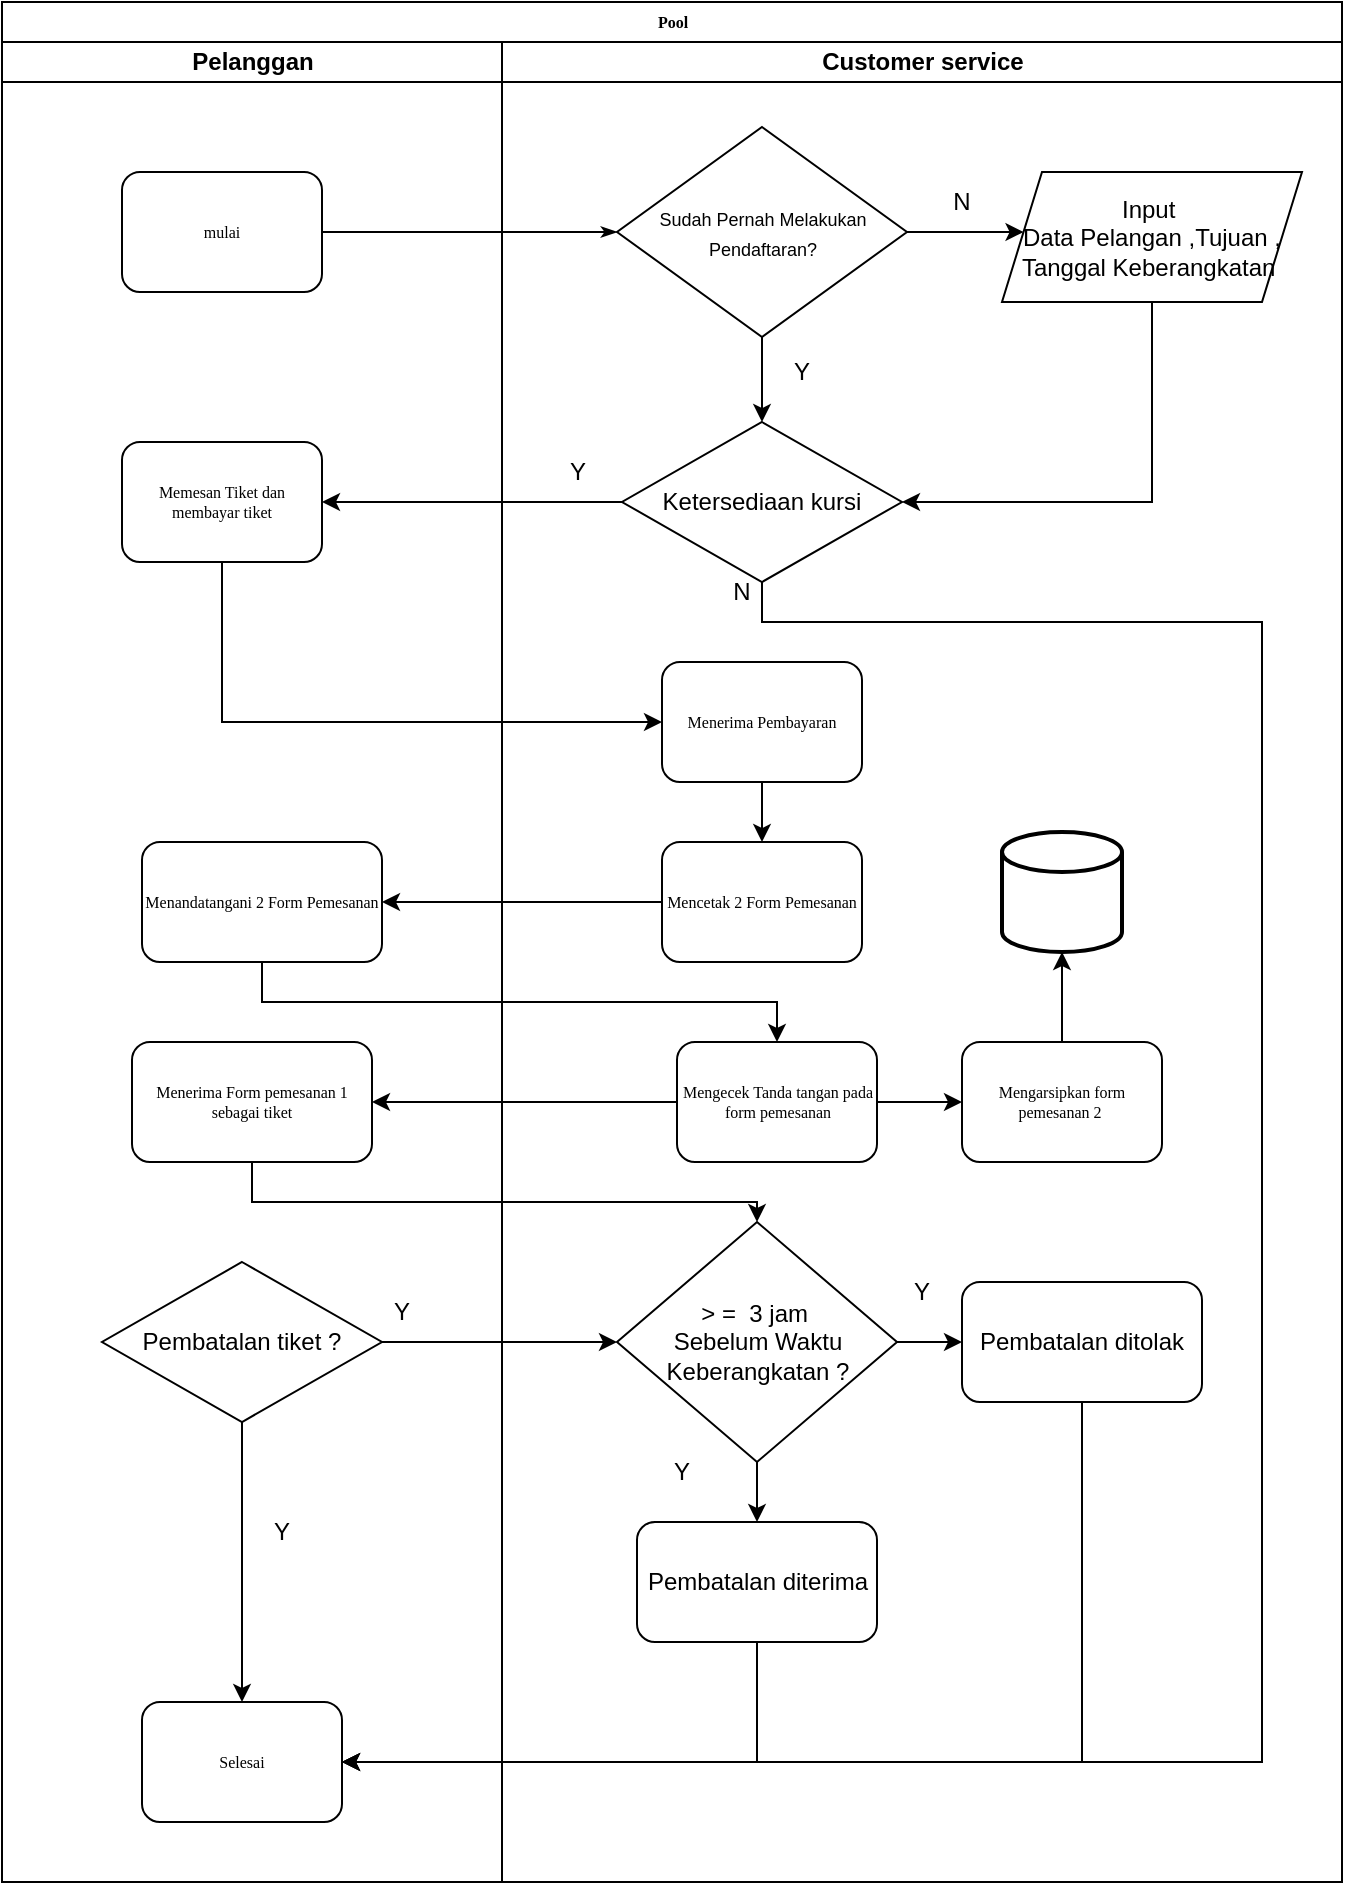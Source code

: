 <mxfile version="24.2.7" type="github">
  <diagram name="Page-1" id="74e2e168-ea6b-b213-b513-2b3c1d86103e">
    <mxGraphModel dx="1105" dy="607" grid="1" gridSize="10" guides="1" tooltips="1" connect="1" arrows="1" fold="1" page="1" pageScale="1" pageWidth="1100" pageHeight="850" background="none" math="0" shadow="0">
      <root>
        <mxCell id="0" />
        <mxCell id="1" parent="0" />
        <mxCell id="77e6c97f196da883-1" value="Pool" style="swimlane;html=1;childLayout=stackLayout;startSize=20;rounded=0;shadow=0;labelBackgroundColor=none;strokeWidth=1;fontFamily=Verdana;fontSize=8;align=center;" parent="1" vertex="1">
          <mxGeometry x="60" y="10" width="670" height="940" as="geometry" />
        </mxCell>
        <mxCell id="77e6c97f196da883-26" style="edgeStyle=orthogonalEdgeStyle;rounded=1;html=1;labelBackgroundColor=none;startArrow=none;startFill=0;startSize=5;endArrow=classicThin;endFill=1;endSize=5;jettySize=auto;orthogonalLoop=1;strokeWidth=1;fontFamily=Verdana;fontSize=8;entryX=0;entryY=0.5;entryDx=0;entryDy=0;" parent="77e6c97f196da883-1" source="77e6c97f196da883-8" target="2BtfIERAYZwFO2RKLF-u-7" edge="1">
          <mxGeometry relative="1" as="geometry">
            <mxPoint x="300" y="130" as="targetPoint" />
          </mxGeometry>
        </mxCell>
        <mxCell id="77e6c97f196da883-2" value="Pelanggan" style="swimlane;html=1;startSize=20;" parent="77e6c97f196da883-1" vertex="1">
          <mxGeometry y="20" width="250" height="920" as="geometry" />
        </mxCell>
        <mxCell id="77e6c97f196da883-8" value="mulai" style="rounded=1;whiteSpace=wrap;html=1;shadow=0;labelBackgroundColor=none;strokeWidth=1;fontFamily=Verdana;fontSize=8;align=center;" parent="77e6c97f196da883-2" vertex="1">
          <mxGeometry x="60" y="65" width="100" height="60" as="geometry" />
        </mxCell>
        <mxCell id="2BtfIERAYZwFO2RKLF-u-25" value="Memesan Tiket dan membayar tiket" style="rounded=1;whiteSpace=wrap;html=1;shadow=0;labelBackgroundColor=none;strokeWidth=1;fontFamily=Verdana;fontSize=8;align=center;" vertex="1" parent="77e6c97f196da883-2">
          <mxGeometry x="60" y="200" width="100" height="60" as="geometry" />
        </mxCell>
        <mxCell id="2BtfIERAYZwFO2RKLF-u-38" value="Menerima Form pemesanan 1 sebagai tiket" style="whiteSpace=wrap;html=1;fontSize=8;fontFamily=Verdana;rounded=1;shadow=0;labelBackgroundColor=none;strokeWidth=1;" vertex="1" parent="77e6c97f196da883-2">
          <mxGeometry x="65" y="500" width="120" height="60" as="geometry" />
        </mxCell>
        <mxCell id="2BtfIERAYZwFO2RKLF-u-28" value="Selesai" style="rounded=1;whiteSpace=wrap;html=1;shadow=0;labelBackgroundColor=none;strokeWidth=1;fontFamily=Verdana;fontSize=8;align=center;" vertex="1" parent="77e6c97f196da883-2">
          <mxGeometry x="70" y="830" width="100" height="60" as="geometry" />
        </mxCell>
        <mxCell id="2BtfIERAYZwFO2RKLF-u-72" value="Menandatangani 2 Form Pemesanan" style="whiteSpace=wrap;html=1;fontSize=8;fontFamily=Verdana;rounded=1;shadow=0;labelBackgroundColor=none;strokeWidth=1;" vertex="1" parent="77e6c97f196da883-2">
          <mxGeometry x="70" y="400" width="120" height="60" as="geometry" />
        </mxCell>
        <mxCell id="2BtfIERAYZwFO2RKLF-u-84" value="Y" style="text;html=1;align=center;verticalAlign=middle;whiteSpace=wrap;rounded=0;" vertex="1" parent="77e6c97f196da883-2">
          <mxGeometry x="170" y="620" width="60" height="30" as="geometry" />
        </mxCell>
        <mxCell id="2BtfIERAYZwFO2RKLF-u-85" value="Y" style="text;html=1;align=center;verticalAlign=middle;whiteSpace=wrap;rounded=0;" vertex="1" parent="77e6c97f196da883-2">
          <mxGeometry x="110" y="730" width="60" height="30" as="geometry" />
        </mxCell>
        <mxCell id="77e6c97f196da883-3" value="Customer service" style="swimlane;html=1;startSize=20;" parent="77e6c97f196da883-1" vertex="1">
          <mxGeometry x="250" y="20" width="420" height="920" as="geometry" />
        </mxCell>
        <mxCell id="2BtfIERAYZwFO2RKLF-u-9" style="edgeStyle=orthogonalEdgeStyle;rounded=0;orthogonalLoop=1;jettySize=auto;html=1;exitX=1;exitY=0.5;exitDx=0;exitDy=0;" edge="1" parent="77e6c97f196da883-3" source="2BtfIERAYZwFO2RKLF-u-7" target="2BtfIERAYZwFO2RKLF-u-8">
          <mxGeometry relative="1" as="geometry">
            <Array as="points">
              <mxPoint x="230" y="95" />
              <mxPoint x="230" y="95" />
            </Array>
          </mxGeometry>
        </mxCell>
        <mxCell id="2BtfIERAYZwFO2RKLF-u-23" style="edgeStyle=orthogonalEdgeStyle;rounded=0;orthogonalLoop=1;jettySize=auto;html=1;entryX=0.5;entryY=0;entryDx=0;entryDy=0;" edge="1" parent="77e6c97f196da883-3" source="2BtfIERAYZwFO2RKLF-u-7" target="2BtfIERAYZwFO2RKLF-u-24">
          <mxGeometry relative="1" as="geometry">
            <mxPoint x="130" y="200" as="targetPoint" />
          </mxGeometry>
        </mxCell>
        <mxCell id="2BtfIERAYZwFO2RKLF-u-7" value="&lt;font style=&quot;font-size: 9px;&quot;&gt;Sudah Pernah Melakukan Pendaftaran?&lt;/font&gt;" style="rhombus;whiteSpace=wrap;html=1;" vertex="1" parent="77e6c97f196da883-3">
          <mxGeometry x="57.5" y="42.5" width="145" height="105" as="geometry" />
        </mxCell>
        <mxCell id="2BtfIERAYZwFO2RKLF-u-26" style="edgeStyle=orthogonalEdgeStyle;rounded=0;orthogonalLoop=1;jettySize=auto;html=1;entryX=1;entryY=0.5;entryDx=0;entryDy=0;exitX=0.5;exitY=1;exitDx=0;exitDy=0;" edge="1" parent="77e6c97f196da883-3" source="2BtfIERAYZwFO2RKLF-u-8" target="2BtfIERAYZwFO2RKLF-u-24">
          <mxGeometry relative="1" as="geometry" />
        </mxCell>
        <mxCell id="2BtfIERAYZwFO2RKLF-u-8" value="Input&amp;nbsp;&lt;div&gt;Data Pelangan ,Tujuan , Tanggal Keberangkatan&amp;nbsp;&lt;/div&gt;" style="shape=parallelogram;perimeter=parallelogramPerimeter;whiteSpace=wrap;html=1;fixedSize=1;" vertex="1" parent="77e6c97f196da883-3">
          <mxGeometry x="250" y="65" width="150" height="65" as="geometry" />
        </mxCell>
        <mxCell id="2BtfIERAYZwFO2RKLF-u-11" value="N" style="text;html=1;align=center;verticalAlign=middle;whiteSpace=wrap;rounded=0;" vertex="1" parent="77e6c97f196da883-3">
          <mxGeometry x="200" y="65" width="60" height="30" as="geometry" />
        </mxCell>
        <mxCell id="2BtfIERAYZwFO2RKLF-u-22" value="Y" style="text;html=1;align=center;verticalAlign=middle;whiteSpace=wrap;rounded=0;" vertex="1" parent="77e6c97f196da883-3">
          <mxGeometry x="120" y="150" width="60" height="30" as="geometry" />
        </mxCell>
        <mxCell id="2BtfIERAYZwFO2RKLF-u-24" value="Ketersediaan kursi" style="rhombus;whiteSpace=wrap;html=1;" vertex="1" parent="77e6c97f196da883-3">
          <mxGeometry x="60" y="190" width="140" height="80" as="geometry" />
        </mxCell>
        <mxCell id="2BtfIERAYZwFO2RKLF-u-35" value="" style="edgeStyle=orthogonalEdgeStyle;rounded=0;orthogonalLoop=1;jettySize=auto;html=1;" edge="1" parent="77e6c97f196da883-3" source="2BtfIERAYZwFO2RKLF-u-32" target="2BtfIERAYZwFO2RKLF-u-34">
          <mxGeometry relative="1" as="geometry" />
        </mxCell>
        <mxCell id="2BtfIERAYZwFO2RKLF-u-32" value="Menerima Pembayaran" style="rounded=1;whiteSpace=wrap;html=1;shadow=0;labelBackgroundColor=none;strokeWidth=1;fontFamily=Verdana;fontSize=8;align=center;" vertex="1" parent="77e6c97f196da883-3">
          <mxGeometry x="80" y="310" width="100" height="60" as="geometry" />
        </mxCell>
        <mxCell id="2BtfIERAYZwFO2RKLF-u-34" value="Mencetak 2 Form Pemesanan" style="rounded=1;whiteSpace=wrap;html=1;shadow=0;labelBackgroundColor=none;strokeWidth=1;fontFamily=Verdana;fontSize=8;align=center;" vertex="1" parent="77e6c97f196da883-3">
          <mxGeometry x="80" y="400" width="100" height="60" as="geometry" />
        </mxCell>
        <mxCell id="2BtfIERAYZwFO2RKLF-u-79" style="edgeStyle=orthogonalEdgeStyle;rounded=0;orthogonalLoop=1;jettySize=auto;html=1;" edge="1" parent="77e6c97f196da883-3" source="2BtfIERAYZwFO2RKLF-u-36" target="2BtfIERAYZwFO2RKLF-u-76">
          <mxGeometry relative="1" as="geometry" />
        </mxCell>
        <mxCell id="2BtfIERAYZwFO2RKLF-u-36" value="&lt;div&gt;Mengecek Tanda tangan pada form pemesanan&lt;/div&gt;" style="rounded=1;whiteSpace=wrap;html=1;shadow=0;labelBackgroundColor=none;strokeWidth=1;fontFamily=Verdana;fontSize=8;align=center;" vertex="1" parent="77e6c97f196da883-3">
          <mxGeometry x="87.5" y="500" width="100" height="60" as="geometry" />
        </mxCell>
        <mxCell id="2BtfIERAYZwFO2RKLF-u-42" value="N" style="text;html=1;align=center;verticalAlign=middle;whiteSpace=wrap;rounded=0;" vertex="1" parent="77e6c97f196da883-3">
          <mxGeometry x="90" y="260" width="60" height="30" as="geometry" />
        </mxCell>
        <mxCell id="2BtfIERAYZwFO2RKLF-u-59" value="Y" style="text;html=1;align=center;verticalAlign=middle;whiteSpace=wrap;rounded=0;" vertex="1" parent="77e6c97f196da883-3">
          <mxGeometry x="180" y="610" width="60" height="30" as="geometry" />
        </mxCell>
        <mxCell id="2BtfIERAYZwFO2RKLF-u-65" value="Y" style="text;html=1;align=center;verticalAlign=middle;whiteSpace=wrap;rounded=0;" vertex="1" parent="77e6c97f196da883-3">
          <mxGeometry x="7.5" y="200" width="60" height="30" as="geometry" />
        </mxCell>
        <mxCell id="2BtfIERAYZwFO2RKLF-u-43" value="Pembatalan tiket ?" style="rhombus;whiteSpace=wrap;html=1;" vertex="1" parent="77e6c97f196da883-3">
          <mxGeometry x="-200" y="610" width="140" height="80" as="geometry" />
        </mxCell>
        <mxCell id="2BtfIERAYZwFO2RKLF-u-53" style="edgeStyle=orthogonalEdgeStyle;rounded=0;orthogonalLoop=1;jettySize=auto;html=1;entryX=0;entryY=0.5;entryDx=0;entryDy=0;" edge="1" parent="77e6c97f196da883-3" source="2BtfIERAYZwFO2RKLF-u-43" target="2BtfIERAYZwFO2RKLF-u-54">
          <mxGeometry relative="1" as="geometry">
            <mxPoint x="70" y="560" as="targetPoint" />
          </mxGeometry>
        </mxCell>
        <mxCell id="2BtfIERAYZwFO2RKLF-u-54" value="&amp;gt; =&amp;nbsp; 3 jam&amp;nbsp;&lt;div&gt;Sebelum Waktu Keberangkatan ?&lt;/div&gt;" style="rhombus;whiteSpace=wrap;html=1;" vertex="1" parent="77e6c97f196da883-3">
          <mxGeometry x="57.5" y="590" width="140" height="120" as="geometry" />
        </mxCell>
        <mxCell id="2BtfIERAYZwFO2RKLF-u-58" value="" style="edgeStyle=orthogonalEdgeStyle;rounded=0;orthogonalLoop=1;jettySize=auto;html=1;" edge="1" parent="77e6c97f196da883-3" source="2BtfIERAYZwFO2RKLF-u-54" target="2BtfIERAYZwFO2RKLF-u-57">
          <mxGeometry relative="1" as="geometry" />
        </mxCell>
        <mxCell id="2BtfIERAYZwFO2RKLF-u-69" value="" style="edgeStyle=orthogonalEdgeStyle;rounded=0;orthogonalLoop=1;jettySize=auto;html=1;" edge="1" parent="77e6c97f196da883-3" source="2BtfIERAYZwFO2RKLF-u-54" target="2BtfIERAYZwFO2RKLF-u-68">
          <mxGeometry relative="1" as="geometry" />
        </mxCell>
        <mxCell id="2BtfIERAYZwFO2RKLF-u-57" value="Pembatalan ditolak" style="rounded=1;whiteSpace=wrap;html=1;" vertex="1" parent="77e6c97f196da883-3">
          <mxGeometry x="230" y="620" width="120" height="60" as="geometry" />
        </mxCell>
        <mxCell id="2BtfIERAYZwFO2RKLF-u-68" value="Pembatalan diterima" style="rounded=1;whiteSpace=wrap;html=1;" vertex="1" parent="77e6c97f196da883-3">
          <mxGeometry x="67.5" y="740" width="120" height="60" as="geometry" />
        </mxCell>
        <mxCell id="2BtfIERAYZwFO2RKLF-u-76" value="&lt;div&gt;Mengarsipkan form pemesanan 2&amp;nbsp;&lt;/div&gt;" style="rounded=1;whiteSpace=wrap;html=1;shadow=0;labelBackgroundColor=none;strokeWidth=1;fontFamily=Verdana;fontSize=8;align=center;" vertex="1" parent="77e6c97f196da883-3">
          <mxGeometry x="230" y="500" width="100" height="60" as="geometry" />
        </mxCell>
        <mxCell id="2BtfIERAYZwFO2RKLF-u-83" value="Y" style="text;html=1;align=center;verticalAlign=middle;whiteSpace=wrap;rounded=0;" vertex="1" parent="77e6c97f196da883-3">
          <mxGeometry x="60" y="700" width="60" height="30" as="geometry" />
        </mxCell>
        <mxCell id="2BtfIERAYZwFO2RKLF-u-86" value="" style="strokeWidth=2;html=1;shape=mxgraph.flowchart.database;whiteSpace=wrap;" vertex="1" parent="77e6c97f196da883-3">
          <mxGeometry x="250" y="395" width="60" height="60" as="geometry" />
        </mxCell>
        <mxCell id="2BtfIERAYZwFO2RKLF-u-87" style="edgeStyle=orthogonalEdgeStyle;rounded=0;orthogonalLoop=1;jettySize=auto;html=1;entryX=0.5;entryY=1;entryDx=0;entryDy=0;entryPerimeter=0;" edge="1" parent="77e6c97f196da883-3" source="2BtfIERAYZwFO2RKLF-u-76" target="2BtfIERAYZwFO2RKLF-u-86">
          <mxGeometry relative="1" as="geometry" />
        </mxCell>
        <mxCell id="2BtfIERAYZwFO2RKLF-u-27" style="edgeStyle=orthogonalEdgeStyle;rounded=0;orthogonalLoop=1;jettySize=auto;html=1;entryX=1;entryY=0.5;entryDx=0;entryDy=0;" edge="1" parent="77e6c97f196da883-1" source="2BtfIERAYZwFO2RKLF-u-24" target="2BtfIERAYZwFO2RKLF-u-25">
          <mxGeometry relative="1" as="geometry" />
        </mxCell>
        <mxCell id="2BtfIERAYZwFO2RKLF-u-33" style="edgeStyle=orthogonalEdgeStyle;rounded=0;orthogonalLoop=1;jettySize=auto;html=1;entryX=0;entryY=0.5;entryDx=0;entryDy=0;" edge="1" parent="77e6c97f196da883-1" source="2BtfIERAYZwFO2RKLF-u-25" target="2BtfIERAYZwFO2RKLF-u-32">
          <mxGeometry relative="1" as="geometry">
            <mxPoint x="140" y="410" as="targetPoint" />
            <Array as="points">
              <mxPoint x="110" y="360" />
            </Array>
          </mxGeometry>
        </mxCell>
        <mxCell id="2BtfIERAYZwFO2RKLF-u-45" style="edgeStyle=orthogonalEdgeStyle;rounded=0;orthogonalLoop=1;jettySize=auto;html=1;entryX=0.5;entryY=0;entryDx=0;entryDy=0;" edge="1" parent="77e6c97f196da883-1" source="2BtfIERAYZwFO2RKLF-u-43" target="2BtfIERAYZwFO2RKLF-u-28">
          <mxGeometry relative="1" as="geometry" />
        </mxCell>
        <mxCell id="2BtfIERAYZwFO2RKLF-u-29" style="edgeStyle=orthogonalEdgeStyle;rounded=0;orthogonalLoop=1;jettySize=auto;html=1;entryX=1;entryY=0.5;entryDx=0;entryDy=0;exitX=0.5;exitY=1;exitDx=0;exitDy=0;" edge="1" parent="77e6c97f196da883-1" source="2BtfIERAYZwFO2RKLF-u-24" target="2BtfIERAYZwFO2RKLF-u-28">
          <mxGeometry relative="1" as="geometry">
            <Array as="points">
              <mxPoint x="380" y="310" />
              <mxPoint x="630" y="310" />
              <mxPoint x="630" y="880" />
              <mxPoint x="170" y="880" />
            </Array>
          </mxGeometry>
        </mxCell>
        <mxCell id="2BtfIERAYZwFO2RKLF-u-73" style="edgeStyle=orthogonalEdgeStyle;rounded=0;orthogonalLoop=1;jettySize=auto;html=1;entryX=1;entryY=0.5;entryDx=0;entryDy=0;" edge="1" parent="77e6c97f196da883-1" source="2BtfIERAYZwFO2RKLF-u-34" target="2BtfIERAYZwFO2RKLF-u-72">
          <mxGeometry relative="1" as="geometry" />
        </mxCell>
        <mxCell id="2BtfIERAYZwFO2RKLF-u-74" style="edgeStyle=orthogonalEdgeStyle;rounded=0;orthogonalLoop=1;jettySize=auto;html=1;entryX=0.5;entryY=0;entryDx=0;entryDy=0;" edge="1" parent="77e6c97f196da883-1" source="2BtfIERAYZwFO2RKLF-u-72" target="2BtfIERAYZwFO2RKLF-u-36">
          <mxGeometry relative="1" as="geometry">
            <Array as="points">
              <mxPoint x="130" y="500" />
              <mxPoint x="388" y="500" />
            </Array>
          </mxGeometry>
        </mxCell>
        <mxCell id="2BtfIERAYZwFO2RKLF-u-78" style="edgeStyle=orthogonalEdgeStyle;rounded=0;orthogonalLoop=1;jettySize=auto;html=1;entryX=1;entryY=0.5;entryDx=0;entryDy=0;" edge="1" parent="77e6c97f196da883-1" source="2BtfIERAYZwFO2RKLF-u-36" target="2BtfIERAYZwFO2RKLF-u-38">
          <mxGeometry relative="1" as="geometry" />
        </mxCell>
        <mxCell id="2BtfIERAYZwFO2RKLF-u-80" style="edgeStyle=orthogonalEdgeStyle;rounded=0;orthogonalLoop=1;jettySize=auto;html=1;entryX=0.5;entryY=0;entryDx=0;entryDy=0;" edge="1" parent="77e6c97f196da883-1" source="2BtfIERAYZwFO2RKLF-u-38" target="2BtfIERAYZwFO2RKLF-u-54">
          <mxGeometry relative="1" as="geometry">
            <Array as="points">
              <mxPoint x="125" y="600" />
              <mxPoint x="378" y="600" />
            </Array>
          </mxGeometry>
        </mxCell>
        <mxCell id="2BtfIERAYZwFO2RKLF-u-81" style="edgeStyle=orthogonalEdgeStyle;rounded=0;orthogonalLoop=1;jettySize=auto;html=1;entryX=1;entryY=0.5;entryDx=0;entryDy=0;" edge="1" parent="77e6c97f196da883-1" source="2BtfIERAYZwFO2RKLF-u-57" target="2BtfIERAYZwFO2RKLF-u-28">
          <mxGeometry relative="1" as="geometry">
            <Array as="points">
              <mxPoint x="540" y="880" />
            </Array>
          </mxGeometry>
        </mxCell>
        <mxCell id="2BtfIERAYZwFO2RKLF-u-82" style="edgeStyle=orthogonalEdgeStyle;rounded=0;orthogonalLoop=1;jettySize=auto;html=1;entryX=1;entryY=0.5;entryDx=0;entryDy=0;" edge="1" parent="77e6c97f196da883-1" source="2BtfIERAYZwFO2RKLF-u-68" target="2BtfIERAYZwFO2RKLF-u-28">
          <mxGeometry relative="1" as="geometry">
            <Array as="points">
              <mxPoint x="378" y="880" />
            </Array>
          </mxGeometry>
        </mxCell>
      </root>
    </mxGraphModel>
  </diagram>
</mxfile>
